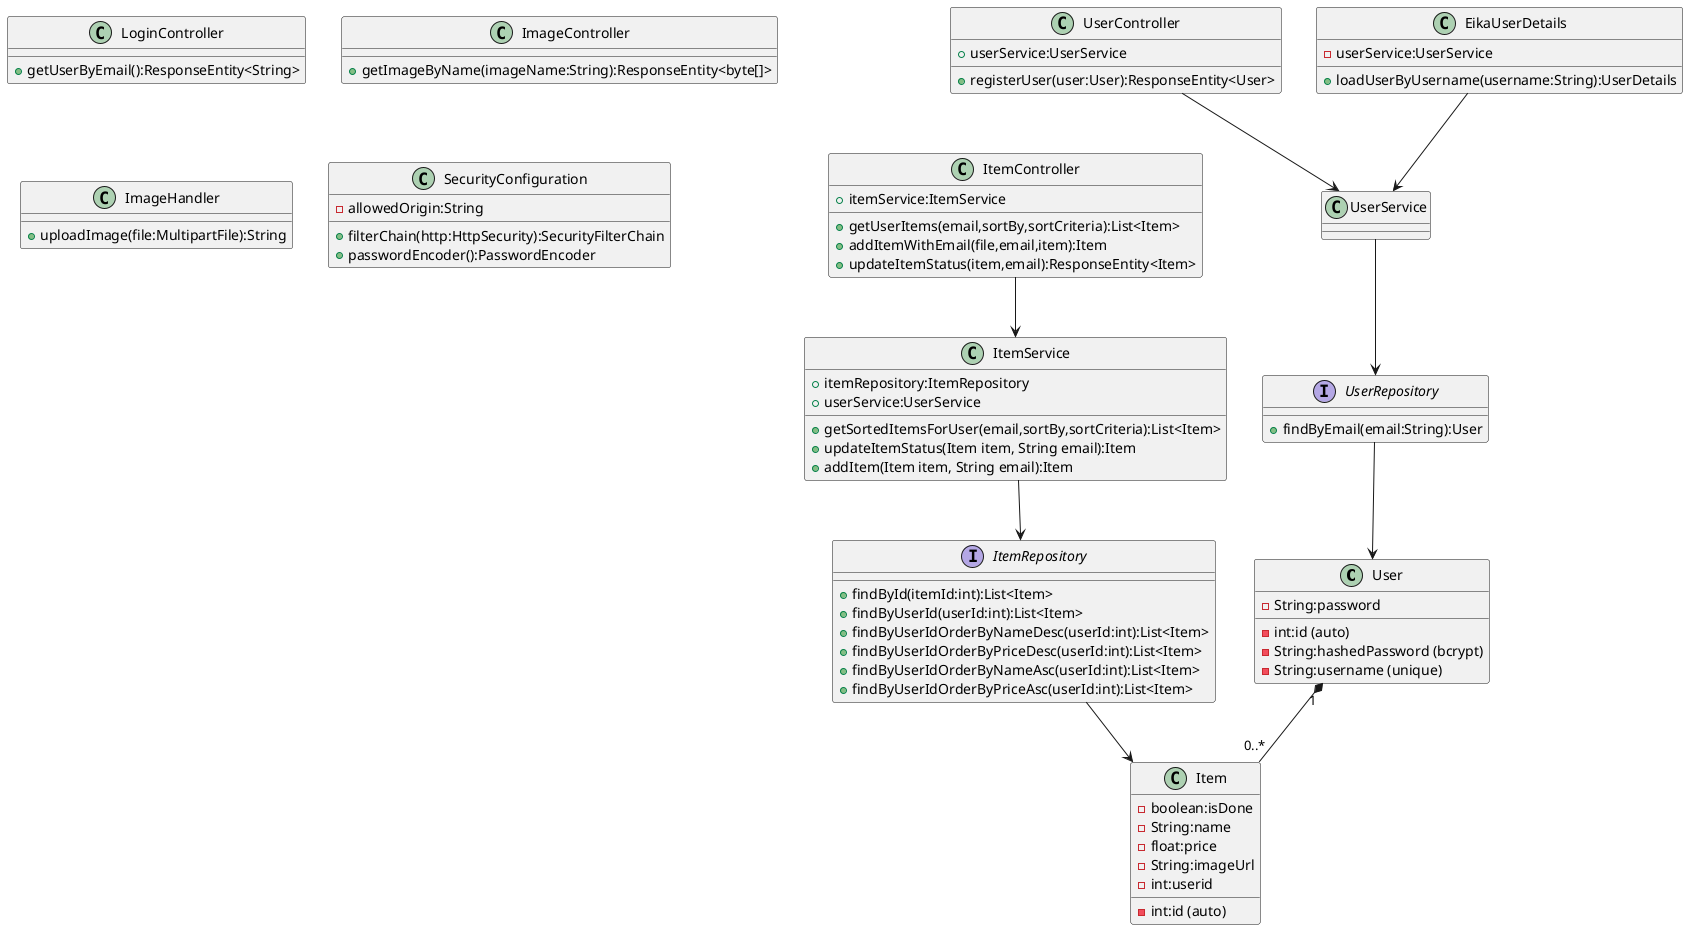 @startuml
'https://plantuml.com/class-diagram



class User{
-int:id (auto)
-String:hashedPassword (bcrypt)
-String:username (unique)
-String:password
}

class Item{
-int:id (auto)
-boolean:isDone
-String:name
-float:price
-String:imageUrl
-int:userid
}

User "1" *-- "0..*" Item

interface UserRepository{
+findByEmail(email:String):User
}

interface ItemRepository{
+findById(itemId:int):List<Item>
+findByUserId(userId:int):List<Item>
+findByUserIdOrderByNameDesc(userId:int):List<Item>
+findByUserIdOrderByPriceDesc(userId:int):List<Item>
+findByUserIdOrderByNameAsc(userId:int):List<Item>
+findByUserIdOrderByPriceAsc(userId:int):List<Item>
}

class ItemService{
+itemRepository:ItemRepository
+userService:UserService

+getSortedItemsForUser(email,sortBy,sortCriteria):List<Item>
+updateItemStatus(Item item, String email):Item
+addItem(Item item, String email):Item
}

class ItemController{
+itemService:ItemService
+getUserItems(email,sortBy,sortCriteria):List<Item>
+addItemWithEmail(file,email,item):Item
+updateItemStatus(item,email):ResponseEntity<Item>
}

ItemRepository --> Item
ItemService --> ItemRepository
ItemController --> ItemService


class UserController{
+userService:UserService
+registerUser(user:User):ResponseEntity<User>
}

UserRepository --> User
UserService --> UserRepository
UserController --> UserService
EikaUserDetails --> UserService

class LoginController{
+getUserByEmail():ResponseEntity<String>
}

class ImageController{
+getImageByName(imageName:String):ResponseEntity<byte[]>
}

class ImageHandler{

+uploadImage(file:MultipartFile):String

}

class SecurityConfiguration{
-allowedOrigin:String
+filterChain(http:HttpSecurity):SecurityFilterChain
+passwordEncoder():PasswordEncoder
}

class EikaUserDetails{
-userService:UserService
+loadUserByUsername(username:String):UserDetails
}

@enduml